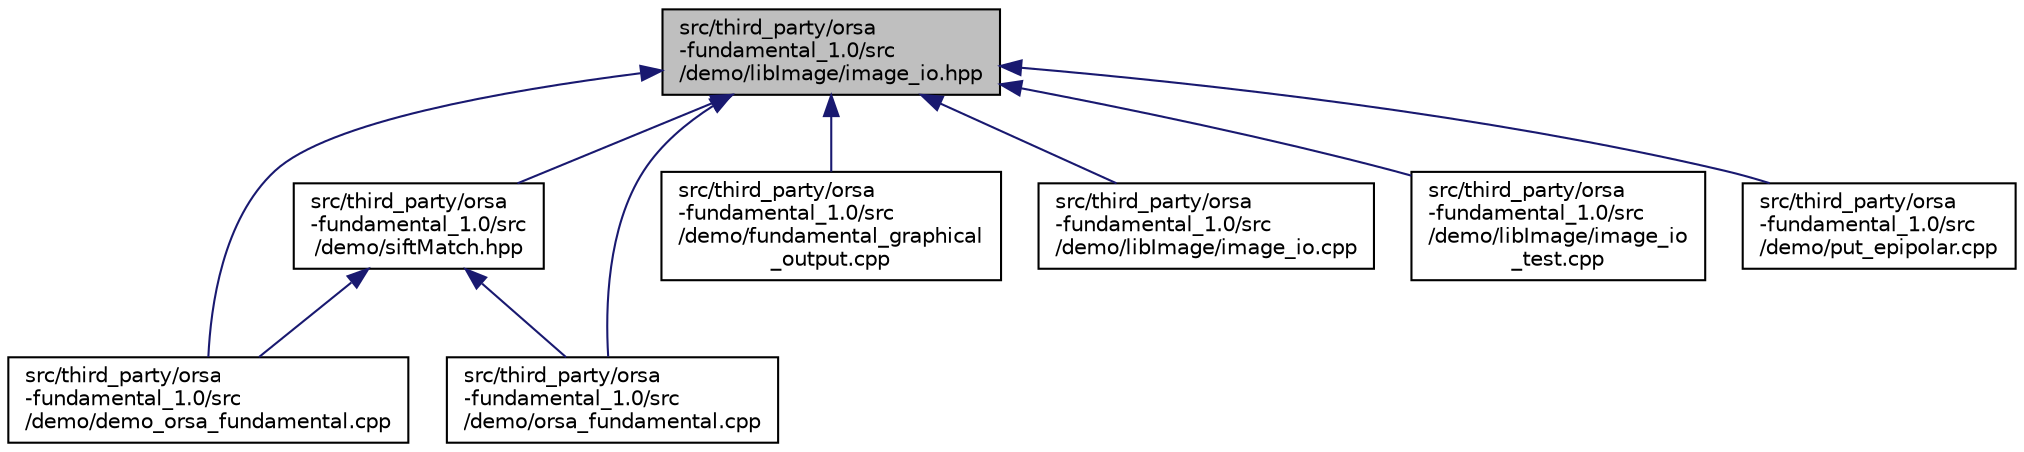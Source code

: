 digraph "src/third_party/orsa-fundamental_1.0/src/demo/libImage/image_io.hpp"
{
  edge [fontname="Helvetica",fontsize="10",labelfontname="Helvetica",labelfontsize="10"];
  node [fontname="Helvetica",fontsize="10",shape=record];
  Node1 [label="src/third_party/orsa\l-fundamental_1.0/src\l/demo/libImage/image_io.hpp",height=0.2,width=0.4,color="black", fillcolor="grey75", style="filled", fontcolor="black"];
  Node1 -> Node2 [dir="back",color="midnightblue",fontsize="10",style="solid",fontname="Helvetica"];
  Node2 [label="src/third_party/orsa\l-fundamental_1.0/src\l/demo/demo_orsa_fundamental.cpp",height=0.2,width=0.4,color="black", fillcolor="white", style="filled",URL="$demo__orsa__fundamental_8cpp.html",tooltip="Fundamental matrix estimation with ORSA algorithm. "];
  Node1 -> Node3 [dir="back",color="midnightblue",fontsize="10",style="solid",fontname="Helvetica"];
  Node3 [label="src/third_party/orsa\l-fundamental_1.0/src\l/demo/siftMatch.hpp",height=0.2,width=0.4,color="black", fillcolor="white", style="filled",URL="$siftMatch_8hpp.html",tooltip="SIFT extraction and matching. "];
  Node3 -> Node2 [dir="back",color="midnightblue",fontsize="10",style="solid",fontname="Helvetica"];
  Node3 -> Node4 [dir="back",color="midnightblue",fontsize="10",style="solid",fontname="Helvetica"];
  Node4 [label="src/third_party/orsa\l-fundamental_1.0/src\l/demo/orsa_fundamental.cpp",height=0.2,width=0.4,color="black", fillcolor="white", style="filled",URL="$demo_2orsa__fundamental_8cpp.html"];
  Node1 -> Node5 [dir="back",color="midnightblue",fontsize="10",style="solid",fontname="Helvetica"];
  Node5 [label="src/third_party/orsa\l-fundamental_1.0/src\l/demo/fundamental_graphical\l_output.cpp",height=0.2,width=0.4,color="black", fillcolor="white", style="filled",URL="$fundamental__graphical__output_8cpp.html",tooltip="Graphical output to show fundamental matrix estimation. "];
  Node1 -> Node6 [dir="back",color="midnightblue",fontsize="10",style="solid",fontname="Helvetica"];
  Node6 [label="src/third_party/orsa\l-fundamental_1.0/src\l/demo/libImage/image_io.cpp",height=0.2,width=0.4,color="black", fillcolor="white", style="filled",URL="$image__io_8cpp.html"];
  Node1 -> Node7 [dir="back",color="midnightblue",fontsize="10",style="solid",fontname="Helvetica"];
  Node7 [label="src/third_party/orsa\l-fundamental_1.0/src\l/demo/libImage/image_io\l_test.cpp",height=0.2,width=0.4,color="black", fillcolor="white", style="filled",URL="$image__io__test_8cpp.html"];
  Node1 -> Node4 [dir="back",color="midnightblue",fontsize="10",style="solid",fontname="Helvetica"];
  Node1 -> Node8 [dir="back",color="midnightblue",fontsize="10",style="solid",fontname="Helvetica"];
  Node8 [label="src/third_party/orsa\l-fundamental_1.0/src\l/demo/put_epipolar.cpp",height=0.2,width=0.4,color="black", fillcolor="white", style="filled",URL="$put__epipolar_8cpp.html",tooltip="Write a point or epipolar line in transparent image. "];
}
